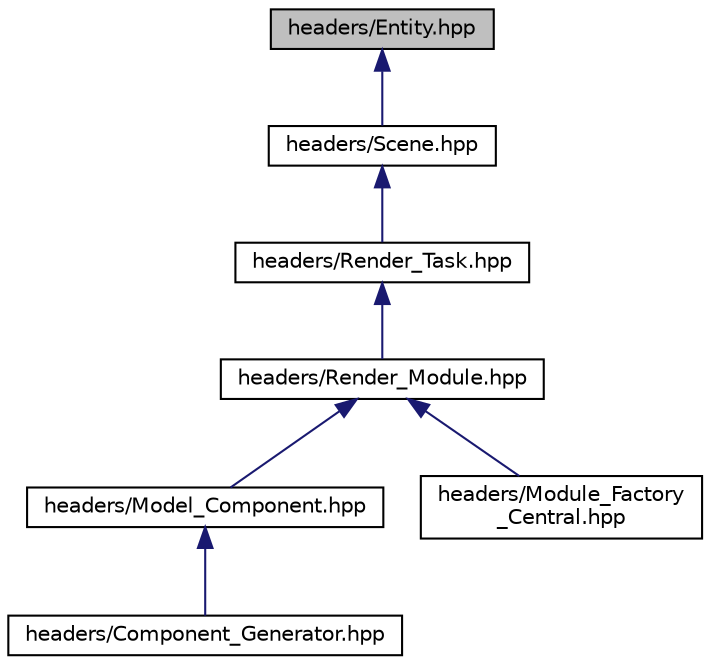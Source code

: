 digraph "headers/Entity.hpp"
{
 // LATEX_PDF_SIZE
  edge [fontname="Helvetica",fontsize="10",labelfontname="Helvetica",labelfontsize="10"];
  node [fontname="Helvetica",fontsize="10",shape=record];
  Node13 [label="headers/Entity.hpp",height=0.2,width=0.4,color="black", fillcolor="grey75", style="filled", fontcolor="black",tooltip="Entity class. An entity is an object that belongs to an engine's scene and has components."];
  Node13 -> Node14 [dir="back",color="midnightblue",fontsize="10",style="solid",fontname="Helvetica"];
  Node14 [label="headers/Scene.hpp",height=0.2,width=0.4,color="black", fillcolor="white", style="filled",URL="$d0/d8f/_scene_8hpp.html",tooltip=" "];
  Node14 -> Node15 [dir="back",color="midnightblue",fontsize="10",style="solid",fontname="Helvetica"];
  Node15 [label="headers/Render_Task.hpp",height=0.2,width=0.4,color="black", fillcolor="white", style="filled",URL="$db/df5/_render___task_8hpp.html",tooltip="Task of the render module."];
  Node15 -> Node16 [dir="back",color="midnightblue",fontsize="10",style="solid",fontname="Helvetica"];
  Node16 [label="headers/Render_Module.hpp",height=0.2,width=0.4,color="black", fillcolor="white", style="filled",URL="$de/d59/_render___module_8hpp.html",tooltip="Module of the render type components (model, camera and light). Create components and store the task ..."];
  Node16 -> Node17 [dir="back",color="midnightblue",fontsize="10",style="solid",fontname="Helvetica"];
  Node17 [label="headers/Model_Component.hpp",height=0.2,width=0.4,color="black", fillcolor="white", style="filled",URL="$d0/da4/_model___component_8hpp.html",tooltip="Component that stores a 3d mesh and process it's information and attributes."];
  Node17 -> Node18 [dir="back",color="midnightblue",fontsize="10",style="solid",fontname="Helvetica"];
  Node18 [label="headers/Component_Generator.hpp",height=0.2,width=0.4,color="black", fillcolor="white", style="filled",URL="$d2/de4/_component___generator_8hpp.html",tooltip="Generator of components, store and create components."];
  Node16 -> Node19 [dir="back",color="midnightblue",fontsize="10",style="solid",fontname="Helvetica"];
  Node19 [label="headers/Module_Factory\l_Central.hpp",height=0.2,width=0.4,color="black", fillcolor="white", style="filled",URL="$da/dc1/_module___factory___central_8hpp.html",tooltip="Patch to the problem of auto-registration of static members in cpp files. Registers and stores the mo..."];
}
